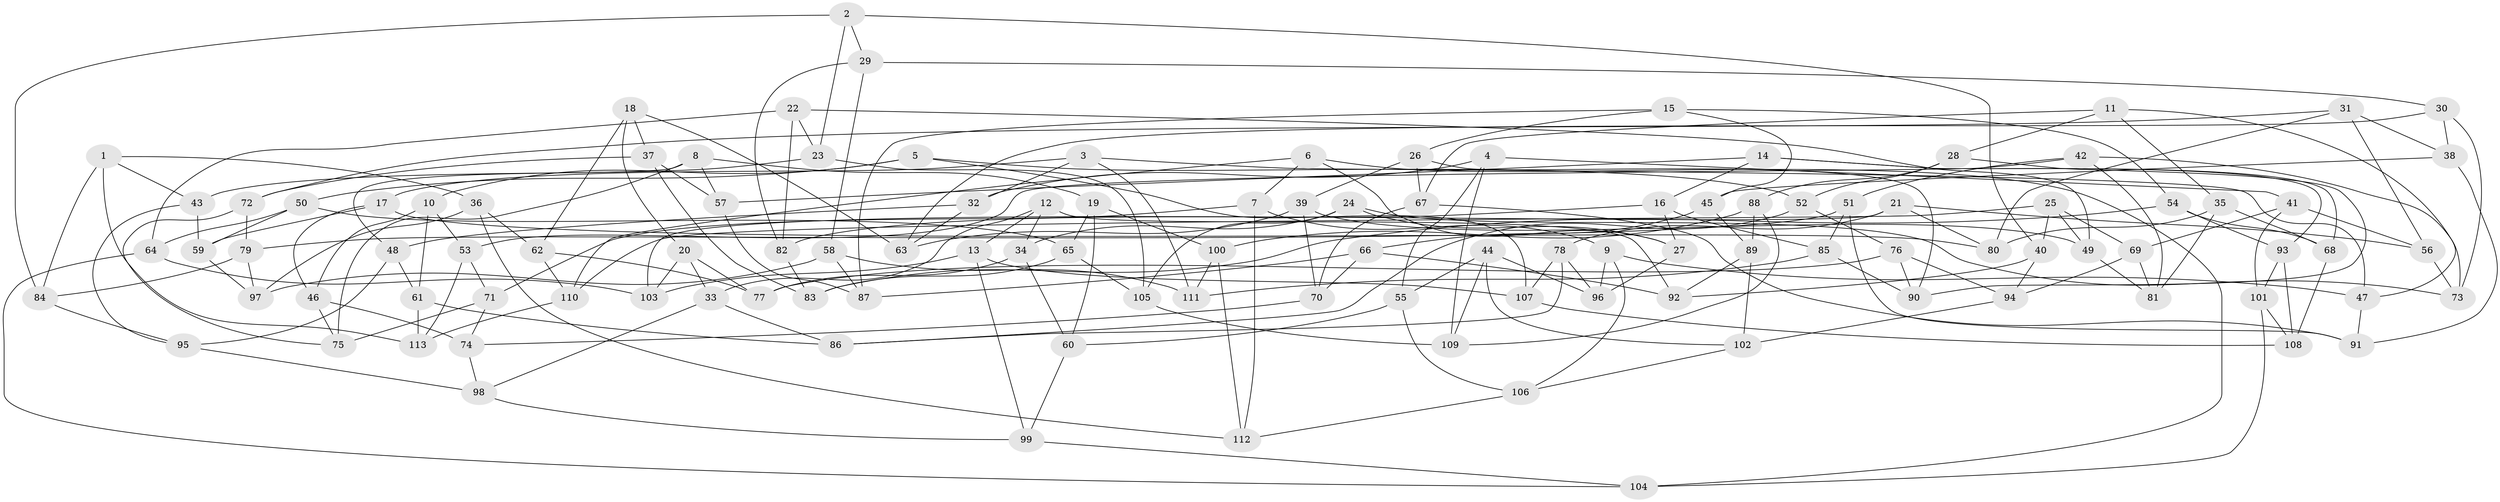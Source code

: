 // Generated by graph-tools (version 1.1) at 2025/26/03/09/25 03:26:58]
// undirected, 113 vertices, 226 edges
graph export_dot {
graph [start="1"]
  node [color=gray90,style=filled];
  1;
  2;
  3;
  4;
  5;
  6;
  7;
  8;
  9;
  10;
  11;
  12;
  13;
  14;
  15;
  16;
  17;
  18;
  19;
  20;
  21;
  22;
  23;
  24;
  25;
  26;
  27;
  28;
  29;
  30;
  31;
  32;
  33;
  34;
  35;
  36;
  37;
  38;
  39;
  40;
  41;
  42;
  43;
  44;
  45;
  46;
  47;
  48;
  49;
  50;
  51;
  52;
  53;
  54;
  55;
  56;
  57;
  58;
  59;
  60;
  61;
  62;
  63;
  64;
  65;
  66;
  67;
  68;
  69;
  70;
  71;
  72;
  73;
  74;
  75;
  76;
  77;
  78;
  79;
  80;
  81;
  82;
  83;
  84;
  85;
  86;
  87;
  88;
  89;
  90;
  91;
  92;
  93;
  94;
  95;
  96;
  97;
  98;
  99;
  100;
  101;
  102;
  103;
  104;
  105;
  106;
  107;
  108;
  109;
  110;
  111;
  112;
  113;
  1 -- 43;
  1 -- 84;
  1 -- 36;
  1 -- 113;
  2 -- 40;
  2 -- 29;
  2 -- 23;
  2 -- 84;
  3 -- 17;
  3 -- 32;
  3 -- 47;
  3 -- 111;
  4 -- 109;
  4 -- 41;
  4 -- 55;
  4 -- 32;
  5 -- 10;
  5 -- 50;
  5 -- 52;
  5 -- 107;
  6 -- 110;
  6 -- 104;
  6 -- 7;
  6 -- 27;
  7 -- 9;
  7 -- 112;
  7 -- 71;
  8 -- 57;
  8 -- 19;
  8 -- 48;
  8 -- 75;
  9 -- 96;
  9 -- 106;
  9 -- 47;
  10 -- 61;
  10 -- 46;
  10 -- 53;
  11 -- 35;
  11 -- 28;
  11 -- 47;
  11 -- 67;
  12 -- 33;
  12 -- 34;
  12 -- 92;
  12 -- 13;
  13 -- 107;
  13 -- 103;
  13 -- 99;
  14 -- 16;
  14 -- 68;
  14 -- 57;
  14 -- 93;
  15 -- 45;
  15 -- 87;
  15 -- 54;
  15 -- 26;
  16 -- 85;
  16 -- 82;
  16 -- 27;
  17 -- 80;
  17 -- 46;
  17 -- 59;
  18 -- 37;
  18 -- 63;
  18 -- 20;
  18 -- 62;
  19 -- 65;
  19 -- 100;
  19 -- 60;
  20 -- 103;
  20 -- 77;
  20 -- 33;
  21 -- 80;
  21 -- 56;
  21 -- 103;
  21 -- 78;
  22 -- 82;
  22 -- 23;
  22 -- 64;
  22 -- 49;
  23 -- 43;
  23 -- 105;
  24 -- 34;
  24 -- 105;
  24 -- 73;
  24 -- 27;
  25 -- 40;
  25 -- 69;
  25 -- 49;
  25 -- 110;
  26 -- 67;
  26 -- 90;
  26 -- 39;
  27 -- 96;
  28 -- 52;
  28 -- 88;
  28 -- 90;
  29 -- 82;
  29 -- 30;
  29 -- 58;
  30 -- 63;
  30 -- 73;
  30 -- 38;
  31 -- 56;
  31 -- 38;
  31 -- 72;
  31 -- 80;
  32 -- 63;
  32 -- 48;
  33 -- 86;
  33 -- 98;
  34 -- 77;
  34 -- 60;
  35 -- 81;
  35 -- 80;
  35 -- 68;
  36 -- 112;
  36 -- 97;
  36 -- 62;
  37 -- 83;
  37 -- 72;
  37 -- 57;
  38 -- 91;
  38 -- 45;
  39 -- 49;
  39 -- 70;
  39 -- 63;
  40 -- 94;
  40 -- 92;
  41 -- 69;
  41 -- 56;
  41 -- 101;
  42 -- 51;
  42 -- 73;
  42 -- 53;
  42 -- 81;
  43 -- 59;
  43 -- 95;
  44 -- 96;
  44 -- 55;
  44 -- 109;
  44 -- 102;
  45 -- 89;
  45 -- 66;
  46 -- 75;
  46 -- 74;
  47 -- 91;
  48 -- 95;
  48 -- 61;
  49 -- 81;
  50 -- 64;
  50 -- 65;
  50 -- 59;
  51 -- 79;
  51 -- 85;
  51 -- 91;
  52 -- 76;
  52 -- 86;
  53 -- 113;
  53 -- 71;
  54 -- 93;
  54 -- 83;
  54 -- 68;
  55 -- 106;
  55 -- 60;
  56 -- 73;
  57 -- 87;
  58 -- 111;
  58 -- 87;
  58 -- 97;
  59 -- 97;
  60 -- 99;
  61 -- 113;
  61 -- 86;
  62 -- 77;
  62 -- 110;
  64 -- 103;
  64 -- 104;
  65 -- 105;
  65 -- 83;
  66 -- 92;
  66 -- 87;
  66 -- 70;
  67 -- 70;
  67 -- 91;
  68 -- 108;
  69 -- 81;
  69 -- 94;
  70 -- 74;
  71 -- 74;
  71 -- 75;
  72 -- 75;
  72 -- 79;
  74 -- 98;
  76 -- 94;
  76 -- 77;
  76 -- 90;
  78 -- 96;
  78 -- 86;
  78 -- 107;
  79 -- 84;
  79 -- 97;
  82 -- 83;
  84 -- 95;
  85 -- 90;
  85 -- 111;
  88 -- 109;
  88 -- 89;
  88 -- 100;
  89 -- 102;
  89 -- 92;
  93 -- 101;
  93 -- 108;
  94 -- 102;
  95 -- 98;
  98 -- 99;
  99 -- 104;
  100 -- 111;
  100 -- 112;
  101 -- 104;
  101 -- 108;
  102 -- 106;
  105 -- 109;
  106 -- 112;
  107 -- 108;
  110 -- 113;
}
